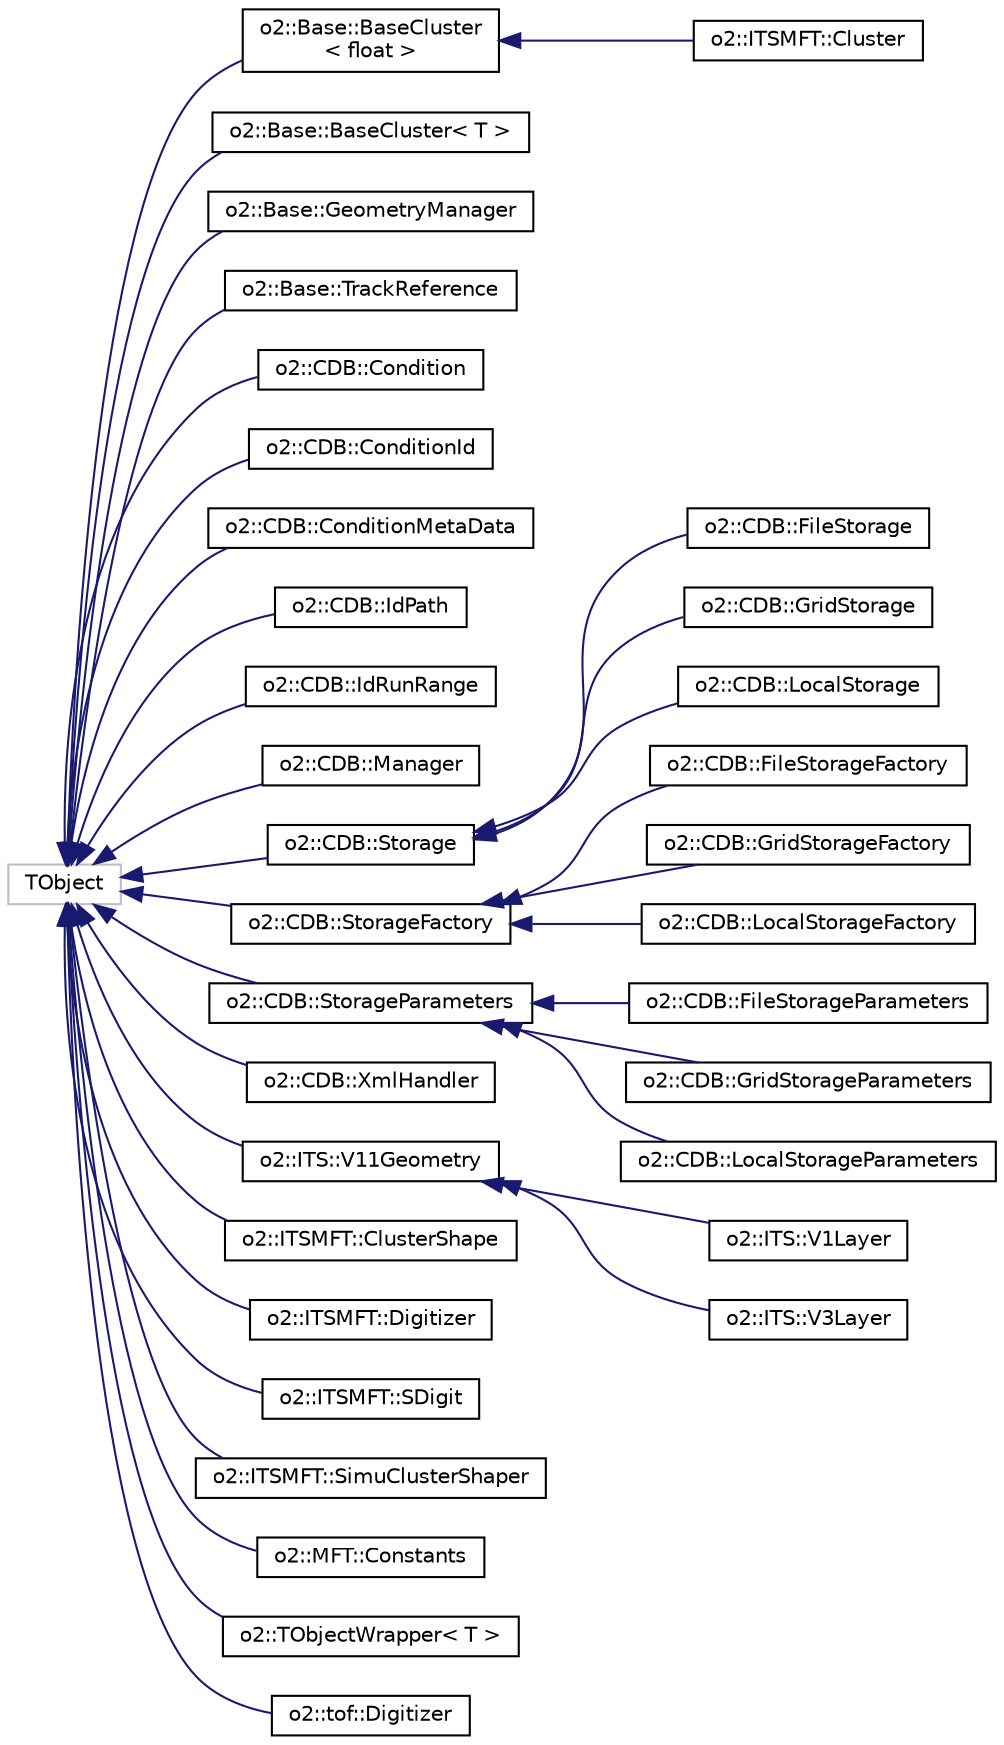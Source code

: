 digraph "Graphical Class Hierarchy"
{
 // INTERACTIVE_SVG=YES
  bgcolor="transparent";
  edge [fontname="Helvetica",fontsize="10",labelfontname="Helvetica",labelfontsize="10"];
  node [fontname="Helvetica",fontsize="10",shape=record];
  rankdir="LR";
  Node1 [label="TObject",height=0.2,width=0.4,color="grey75"];
  Node1 -> Node2 [dir="back",color="midnightblue",fontsize="10",style="solid",fontname="Helvetica"];
  Node2 [label="o2::Base::BaseCluster\l\< float \>",height=0.2,width=0.4,color="black",URL="$d4/d17/classo2_1_1Base_1_1BaseCluster.html"];
  Node2 -> Node3 [dir="back",color="midnightblue",fontsize="10",style="solid",fontname="Helvetica"];
  Node3 [label="o2::ITSMFT::Cluster",height=0.2,width=0.4,color="black",URL="$d1/d15/classo2_1_1ITSMFT_1_1Cluster.html",tooltip="Cluster class for the ITSMFT. "];
  Node1 -> Node4 [dir="back",color="midnightblue",fontsize="10",style="solid",fontname="Helvetica"];
  Node4 [label="o2::Base::BaseCluster\< T \>",height=0.2,width=0.4,color="black",URL="$d4/d17/classo2_1_1Base_1_1BaseCluster.html"];
  Node1 -> Node5 [dir="back",color="midnightblue",fontsize="10",style="solid",fontname="Helvetica"];
  Node5 [label="o2::Base::GeometryManager",height=0.2,width=0.4,color="black",URL="$d2/da4/classo2_1_1Base_1_1GeometryManager.html"];
  Node1 -> Node6 [dir="back",color="midnightblue",fontsize="10",style="solid",fontname="Helvetica"];
  Node6 [label="o2::Base::TrackReference",height=0.2,width=0.4,color="black",URL="$da/da3/classo2_1_1Base_1_1TrackReference.html"];
  Node1 -> Node7 [dir="back",color="midnightblue",fontsize="10",style="solid",fontname="Helvetica"];
  Node7 [label="o2::CDB::Condition",height=0.2,width=0.4,color="black",URL="$d8/dcd/classo2_1_1CDB_1_1Condition.html"];
  Node1 -> Node8 [dir="back",color="midnightblue",fontsize="10",style="solid",fontname="Helvetica"];
  Node8 [label="o2::CDB::ConditionId",height=0.2,width=0.4,color="black",URL="$d7/dc9/classo2_1_1CDB_1_1ConditionId.html"];
  Node1 -> Node9 [dir="back",color="midnightblue",fontsize="10",style="solid",fontname="Helvetica"];
  Node9 [label="o2::CDB::ConditionMetaData",height=0.2,width=0.4,color="black",URL="$d8/d14/classo2_1_1CDB_1_1ConditionMetaData.html"];
  Node1 -> Node10 [dir="back",color="midnightblue",fontsize="10",style="solid",fontname="Helvetica"];
  Node10 [label="o2::CDB::IdPath",height=0.2,width=0.4,color="black",URL="$d6/dae/classo2_1_1CDB_1_1IdPath.html"];
  Node1 -> Node11 [dir="back",color="midnightblue",fontsize="10",style="solid",fontname="Helvetica"];
  Node11 [label="o2::CDB::IdRunRange",height=0.2,width=0.4,color="black",URL="$d5/dc9/classo2_1_1CDB_1_1IdRunRange.html"];
  Node1 -> Node12 [dir="back",color="midnightblue",fontsize="10",style="solid",fontname="Helvetica"];
  Node12 [label="o2::CDB::Manager",height=0.2,width=0.4,color="black",URL="$d2/d59/classo2_1_1CDB_1_1Manager.html"];
  Node1 -> Node13 [dir="back",color="midnightblue",fontsize="10",style="solid",fontname="Helvetica"];
  Node13 [label="o2::CDB::Storage",height=0.2,width=0.4,color="black",URL="$df/d3a/classo2_1_1CDB_1_1Storage.html"];
  Node13 -> Node14 [dir="back",color="midnightblue",fontsize="10",style="solid",fontname="Helvetica"];
  Node14 [label="o2::CDB::FileStorage",height=0.2,width=0.4,color="black",URL="$d2/d33/classo2_1_1CDB_1_1FileStorage.html"];
  Node13 -> Node15 [dir="back",color="midnightblue",fontsize="10",style="solid",fontname="Helvetica"];
  Node15 [label="o2::CDB::GridStorage",height=0.2,width=0.4,color="black",URL="$dd/ddb/classo2_1_1CDB_1_1GridStorage.html"];
  Node13 -> Node16 [dir="back",color="midnightblue",fontsize="10",style="solid",fontname="Helvetica"];
  Node16 [label="o2::CDB::LocalStorage",height=0.2,width=0.4,color="black",URL="$d6/dba/classo2_1_1CDB_1_1LocalStorage.html"];
  Node1 -> Node17 [dir="back",color="midnightblue",fontsize="10",style="solid",fontname="Helvetica"];
  Node17 [label="o2::CDB::StorageFactory",height=0.2,width=0.4,color="black",URL="$dd/d3f/classo2_1_1CDB_1_1StorageFactory.html"];
  Node17 -> Node18 [dir="back",color="midnightblue",fontsize="10",style="solid",fontname="Helvetica"];
  Node18 [label="o2::CDB::FileStorageFactory",height=0.2,width=0.4,color="black",URL="$d2/d56/classo2_1_1CDB_1_1FileStorageFactory.html"];
  Node17 -> Node19 [dir="back",color="midnightblue",fontsize="10",style="solid",fontname="Helvetica"];
  Node19 [label="o2::CDB::GridStorageFactory",height=0.2,width=0.4,color="black",URL="$dd/dcc/classo2_1_1CDB_1_1GridStorageFactory.html"];
  Node17 -> Node20 [dir="back",color="midnightblue",fontsize="10",style="solid",fontname="Helvetica"];
  Node20 [label="o2::CDB::LocalStorageFactory",height=0.2,width=0.4,color="black",URL="$d4/d68/classo2_1_1CDB_1_1LocalStorageFactory.html"];
  Node1 -> Node21 [dir="back",color="midnightblue",fontsize="10",style="solid",fontname="Helvetica"];
  Node21 [label="o2::CDB::StorageParameters",height=0.2,width=0.4,color="black",URL="$d2/d64/classo2_1_1CDB_1_1StorageParameters.html"];
  Node21 -> Node22 [dir="back",color="midnightblue",fontsize="10",style="solid",fontname="Helvetica"];
  Node22 [label="o2::CDB::FileStorageParameters",height=0.2,width=0.4,color="black",URL="$d4/d3f/classo2_1_1CDB_1_1FileStorageParameters.html"];
  Node21 -> Node23 [dir="back",color="midnightblue",fontsize="10",style="solid",fontname="Helvetica"];
  Node23 [label="o2::CDB::GridStorageParameters",height=0.2,width=0.4,color="black",URL="$d7/dde/classo2_1_1CDB_1_1GridStorageParameters.html"];
  Node21 -> Node24 [dir="back",color="midnightblue",fontsize="10",style="solid",fontname="Helvetica"];
  Node24 [label="o2::CDB::LocalStorageParameters",height=0.2,width=0.4,color="black",URL="$db/dab/classo2_1_1CDB_1_1LocalStorageParameters.html"];
  Node1 -> Node25 [dir="back",color="midnightblue",fontsize="10",style="solid",fontname="Helvetica"];
  Node25 [label="o2::CDB::XmlHandler",height=0.2,width=0.4,color="black",URL="$d4/d8b/classo2_1_1CDB_1_1XmlHandler.html"];
  Node1 -> Node26 [dir="back",color="midnightblue",fontsize="10",style="solid",fontname="Helvetica"];
  Node26 [label="o2::ITS::V11Geometry",height=0.2,width=0.4,color="black",URL="$d6/d5b/classo2_1_1ITS_1_1V11Geometry.html"];
  Node26 -> Node27 [dir="back",color="midnightblue",fontsize="10",style="solid",fontname="Helvetica"];
  Node27 [label="o2::ITS::V1Layer",height=0.2,width=0.4,color="black",URL="$df/daf/classo2_1_1ITS_1_1V1Layer.html"];
  Node26 -> Node28 [dir="back",color="midnightblue",fontsize="10",style="solid",fontname="Helvetica"];
  Node28 [label="o2::ITS::V3Layer",height=0.2,width=0.4,color="black",URL="$d5/de4/classo2_1_1ITS_1_1V3Layer.html"];
  Node1 -> Node29 [dir="back",color="midnightblue",fontsize="10",style="solid",fontname="Helvetica"];
  Node29 [label="o2::ITSMFT::ClusterShape",height=0.2,width=0.4,color="black",URL="$d9/d42/classo2_1_1ITSMFT_1_1ClusterShape.html"];
  Node1 -> Node30 [dir="back",color="midnightblue",fontsize="10",style="solid",fontname="Helvetica"];
  Node30 [label="o2::ITSMFT::Digitizer",height=0.2,width=0.4,color="black",URL="$d8/d92/classo2_1_1ITSMFT_1_1Digitizer.html"];
  Node1 -> Node31 [dir="back",color="midnightblue",fontsize="10",style="solid",fontname="Helvetica"];
  Node31 [label="o2::ITSMFT::SDigit",height=0.2,width=0.4,color="black",URL="$dc/ddc/classo2_1_1ITSMFT_1_1SDigit.html"];
  Node1 -> Node32 [dir="back",color="midnightblue",fontsize="10",style="solid",fontname="Helvetica"];
  Node32 [label="o2::ITSMFT::SimuClusterShaper",height=0.2,width=0.4,color="black",URL="$d8/dc5/classo2_1_1ITSMFT_1_1SimuClusterShaper.html"];
  Node1 -> Node33 [dir="back",color="midnightblue",fontsize="10",style="solid",fontname="Helvetica"];
  Node33 [label="o2::MFT::Constants",height=0.2,width=0.4,color="black",URL="$de/d4b/classo2_1_1MFT_1_1Constants.html"];
  Node1 -> Node34 [dir="back",color="midnightblue",fontsize="10",style="solid",fontname="Helvetica"];
  Node34 [label="o2::TObjectWrapper\< T \>",height=0.2,width=0.4,color="black",URL="$d7/d2d/classo2_1_1TObjectWrapper.html"];
  Node1 -> Node35 [dir="back",color="midnightblue",fontsize="10",style="solid",fontname="Helvetica"];
  Node35 [label="o2::tof::Digitizer",height=0.2,width=0.4,color="black",URL="$dd/d5c/classo2_1_1tof_1_1Digitizer.html"];
}
